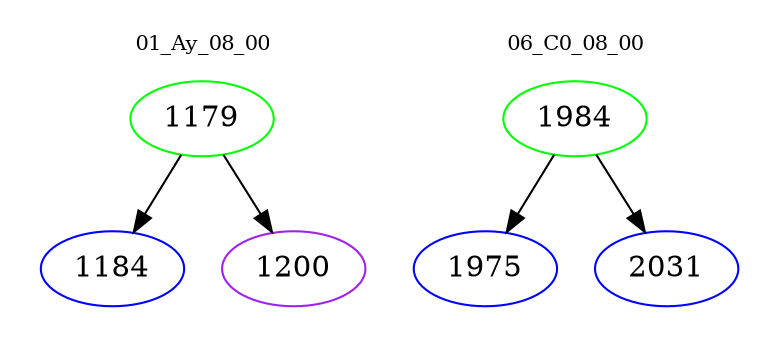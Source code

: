 digraph{
subgraph cluster_0 {
color = white
label = "01_Ay_08_00";
fontsize=10;
T0_1179 [label="1179", color="green"]
T0_1179 -> T0_1184 [color="black"]
T0_1184 [label="1184", color="blue"]
T0_1179 -> T0_1200 [color="black"]
T0_1200 [label="1200", color="purple"]
}
subgraph cluster_1 {
color = white
label = "06_C0_08_00";
fontsize=10;
T1_1984 [label="1984", color="green"]
T1_1984 -> T1_1975 [color="black"]
T1_1975 [label="1975", color="blue"]
T1_1984 -> T1_2031 [color="black"]
T1_2031 [label="2031", color="blue"]
}
}
